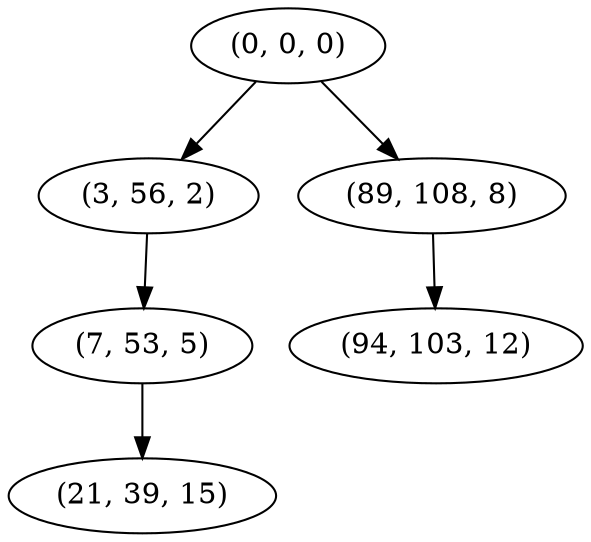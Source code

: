 digraph tree {
    "(0, 0, 0)";
    "(3, 56, 2)";
    "(7, 53, 5)";
    "(21, 39, 15)";
    "(89, 108, 8)";
    "(94, 103, 12)";
    "(0, 0, 0)" -> "(3, 56, 2)";
    "(0, 0, 0)" -> "(89, 108, 8)";
    "(3, 56, 2)" -> "(7, 53, 5)";
    "(7, 53, 5)" -> "(21, 39, 15)";
    "(89, 108, 8)" -> "(94, 103, 12)";
}
